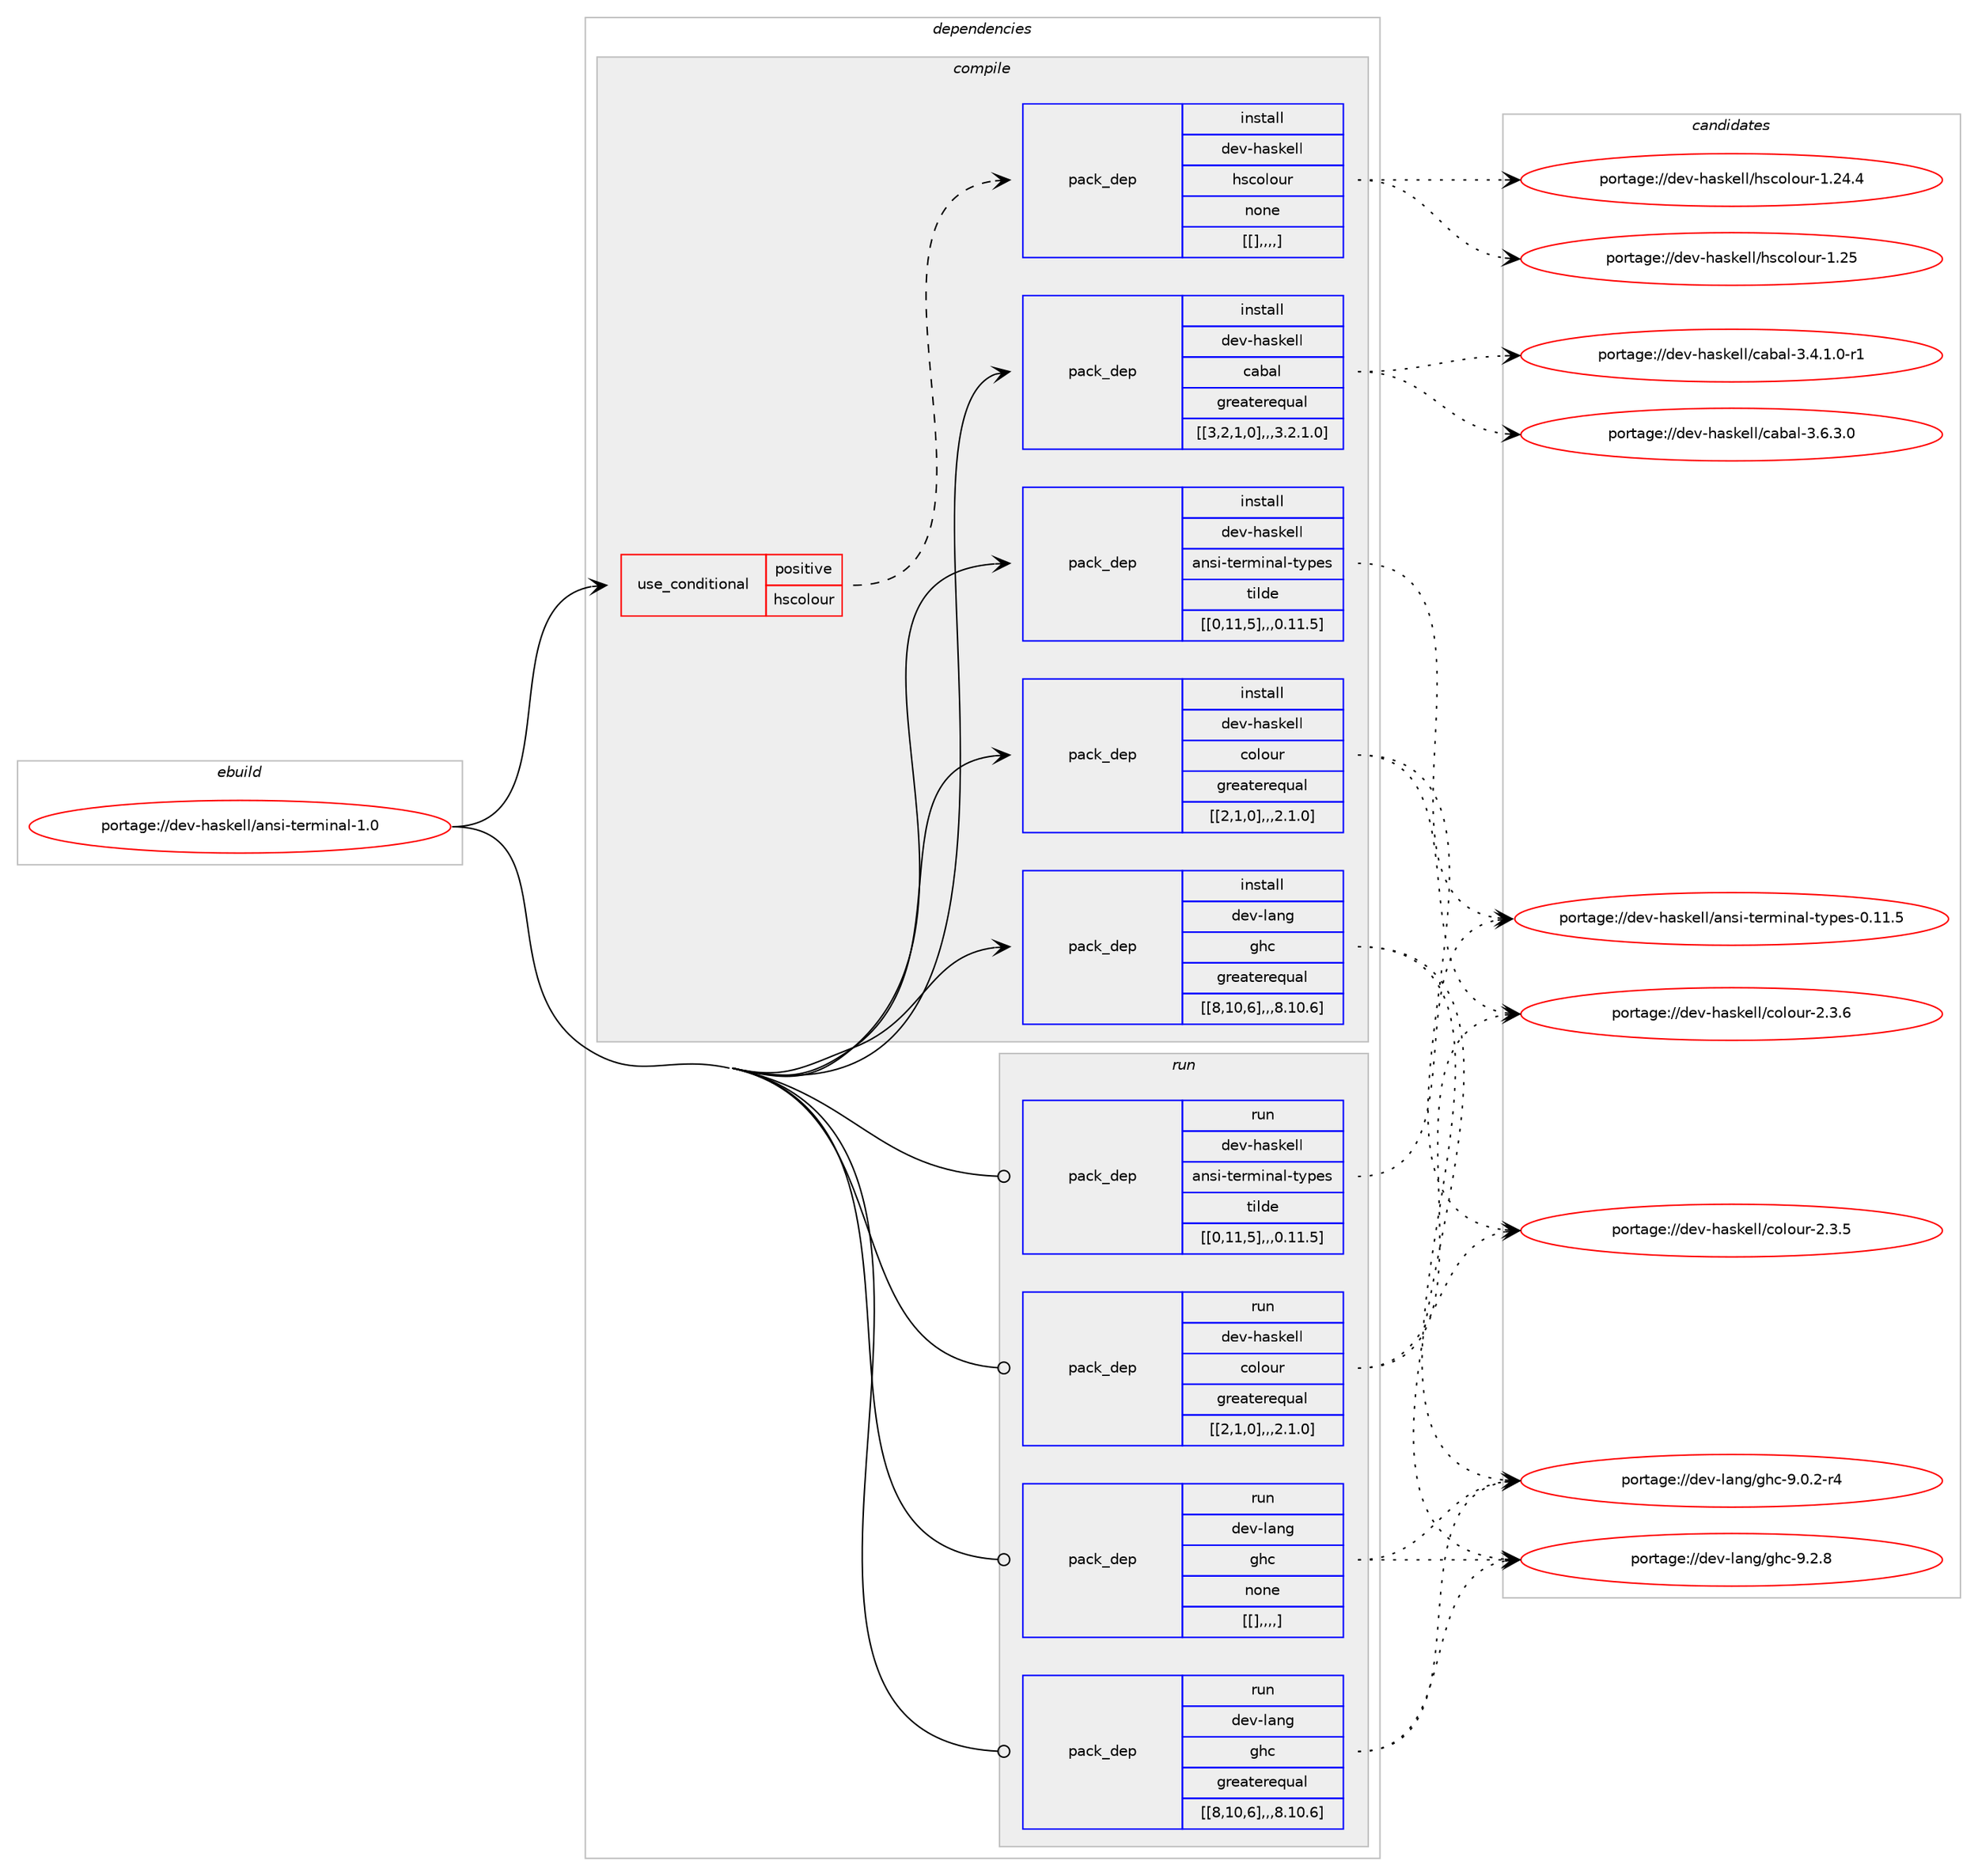 digraph prolog {

# *************
# Graph options
# *************

newrank=true;
concentrate=true;
compound=true;
graph [rankdir=LR,fontname=Helvetica,fontsize=10,ranksep=1.5];#, ranksep=2.5, nodesep=0.2];
edge  [arrowhead=vee];
node  [fontname=Helvetica,fontsize=10];

# **********
# The ebuild
# **********

subgraph cluster_leftcol {
color=gray;
label=<<i>ebuild</i>>;
id [label="portage://dev-haskell/ansi-terminal-1.0", color=red, width=4, href="../dev-haskell/ansi-terminal-1.0.svg"];
}

# ****************
# The dependencies
# ****************

subgraph cluster_midcol {
color=gray;
label=<<i>dependencies</i>>;
subgraph cluster_compile {
fillcolor="#eeeeee";
style=filled;
label=<<i>compile</i>>;
subgraph cond20450 {
dependency77090 [label=<<TABLE BORDER="0" CELLBORDER="1" CELLSPACING="0" CELLPADDING="4"><TR><TD ROWSPAN="3" CELLPADDING="10">use_conditional</TD></TR><TR><TD>positive</TD></TR><TR><TD>hscolour</TD></TR></TABLE>>, shape=none, color=red];
subgraph pack55685 {
dependency77091 [label=<<TABLE BORDER="0" CELLBORDER="1" CELLSPACING="0" CELLPADDING="4" WIDTH="220"><TR><TD ROWSPAN="6" CELLPADDING="30">pack_dep</TD></TR><TR><TD WIDTH="110">install</TD></TR><TR><TD>dev-haskell</TD></TR><TR><TD>hscolour</TD></TR><TR><TD>none</TD></TR><TR><TD>[[],,,,]</TD></TR></TABLE>>, shape=none, color=blue];
}
dependency77090:e -> dependency77091:w [weight=20,style="dashed",arrowhead="vee"];
}
id:e -> dependency77090:w [weight=20,style="solid",arrowhead="vee"];
subgraph pack55686 {
dependency77092 [label=<<TABLE BORDER="0" CELLBORDER="1" CELLSPACING="0" CELLPADDING="4" WIDTH="220"><TR><TD ROWSPAN="6" CELLPADDING="30">pack_dep</TD></TR><TR><TD WIDTH="110">install</TD></TR><TR><TD>dev-haskell</TD></TR><TR><TD>ansi-terminal-types</TD></TR><TR><TD>tilde</TD></TR><TR><TD>[[0,11,5],,,0.11.5]</TD></TR></TABLE>>, shape=none, color=blue];
}
id:e -> dependency77092:w [weight=20,style="solid",arrowhead="vee"];
subgraph pack55687 {
dependency77093 [label=<<TABLE BORDER="0" CELLBORDER="1" CELLSPACING="0" CELLPADDING="4" WIDTH="220"><TR><TD ROWSPAN="6" CELLPADDING="30">pack_dep</TD></TR><TR><TD WIDTH="110">install</TD></TR><TR><TD>dev-haskell</TD></TR><TR><TD>cabal</TD></TR><TR><TD>greaterequal</TD></TR><TR><TD>[[3,2,1,0],,,3.2.1.0]</TD></TR></TABLE>>, shape=none, color=blue];
}
id:e -> dependency77093:w [weight=20,style="solid",arrowhead="vee"];
subgraph pack55688 {
dependency77094 [label=<<TABLE BORDER="0" CELLBORDER="1" CELLSPACING="0" CELLPADDING="4" WIDTH="220"><TR><TD ROWSPAN="6" CELLPADDING="30">pack_dep</TD></TR><TR><TD WIDTH="110">install</TD></TR><TR><TD>dev-haskell</TD></TR><TR><TD>colour</TD></TR><TR><TD>greaterequal</TD></TR><TR><TD>[[2,1,0],,,2.1.0]</TD></TR></TABLE>>, shape=none, color=blue];
}
id:e -> dependency77094:w [weight=20,style="solid",arrowhead="vee"];
subgraph pack55689 {
dependency77095 [label=<<TABLE BORDER="0" CELLBORDER="1" CELLSPACING="0" CELLPADDING="4" WIDTH="220"><TR><TD ROWSPAN="6" CELLPADDING="30">pack_dep</TD></TR><TR><TD WIDTH="110">install</TD></TR><TR><TD>dev-lang</TD></TR><TR><TD>ghc</TD></TR><TR><TD>greaterequal</TD></TR><TR><TD>[[8,10,6],,,8.10.6]</TD></TR></TABLE>>, shape=none, color=blue];
}
id:e -> dependency77095:w [weight=20,style="solid",arrowhead="vee"];
}
subgraph cluster_compileandrun {
fillcolor="#eeeeee";
style=filled;
label=<<i>compile and run</i>>;
}
subgraph cluster_run {
fillcolor="#eeeeee";
style=filled;
label=<<i>run</i>>;
subgraph pack55690 {
dependency77096 [label=<<TABLE BORDER="0" CELLBORDER="1" CELLSPACING="0" CELLPADDING="4" WIDTH="220"><TR><TD ROWSPAN="6" CELLPADDING="30">pack_dep</TD></TR><TR><TD WIDTH="110">run</TD></TR><TR><TD>dev-haskell</TD></TR><TR><TD>ansi-terminal-types</TD></TR><TR><TD>tilde</TD></TR><TR><TD>[[0,11,5],,,0.11.5]</TD></TR></TABLE>>, shape=none, color=blue];
}
id:e -> dependency77096:w [weight=20,style="solid",arrowhead="odot"];
subgraph pack55691 {
dependency77097 [label=<<TABLE BORDER="0" CELLBORDER="1" CELLSPACING="0" CELLPADDING="4" WIDTH="220"><TR><TD ROWSPAN="6" CELLPADDING="30">pack_dep</TD></TR><TR><TD WIDTH="110">run</TD></TR><TR><TD>dev-haskell</TD></TR><TR><TD>colour</TD></TR><TR><TD>greaterequal</TD></TR><TR><TD>[[2,1,0],,,2.1.0]</TD></TR></TABLE>>, shape=none, color=blue];
}
id:e -> dependency77097:w [weight=20,style="solid",arrowhead="odot"];
subgraph pack55692 {
dependency77098 [label=<<TABLE BORDER="0" CELLBORDER="1" CELLSPACING="0" CELLPADDING="4" WIDTH="220"><TR><TD ROWSPAN="6" CELLPADDING="30">pack_dep</TD></TR><TR><TD WIDTH="110">run</TD></TR><TR><TD>dev-lang</TD></TR><TR><TD>ghc</TD></TR><TR><TD>greaterequal</TD></TR><TR><TD>[[8,10,6],,,8.10.6]</TD></TR></TABLE>>, shape=none, color=blue];
}
id:e -> dependency77098:w [weight=20,style="solid",arrowhead="odot"];
subgraph pack55693 {
dependency77099 [label=<<TABLE BORDER="0" CELLBORDER="1" CELLSPACING="0" CELLPADDING="4" WIDTH="220"><TR><TD ROWSPAN="6" CELLPADDING="30">pack_dep</TD></TR><TR><TD WIDTH="110">run</TD></TR><TR><TD>dev-lang</TD></TR><TR><TD>ghc</TD></TR><TR><TD>none</TD></TR><TR><TD>[[],,,,]</TD></TR></TABLE>>, shape=none, color=blue];
}
id:e -> dependency77099:w [weight=20,style="solid",arrowhead="odot"];
}
}

# **************
# The candidates
# **************

subgraph cluster_choices {
rank=same;
color=gray;
label=<<i>candidates</i>>;

subgraph choice55685 {
color=black;
nodesep=1;
choice100101118451049711510710110810847104115991111081111171144549465053 [label="portage://dev-haskell/hscolour-1.25", color=red, width=4,href="../dev-haskell/hscolour-1.25.svg"];
choice1001011184510497115107101108108471041159911110811111711445494650524652 [label="portage://dev-haskell/hscolour-1.24.4", color=red, width=4,href="../dev-haskell/hscolour-1.24.4.svg"];
dependency77091:e -> choice100101118451049711510710110810847104115991111081111171144549465053:w [style=dotted,weight="100"];
dependency77091:e -> choice1001011184510497115107101108108471041159911110811111711445494650524652:w [style=dotted,weight="100"];
}
subgraph choice55686 {
color=black;
nodesep=1;
choice1001011184510497115107101108108479711011510545116101114109105110971084511612111210111545484649494653 [label="portage://dev-haskell/ansi-terminal-types-0.11.5", color=red, width=4,href="../dev-haskell/ansi-terminal-types-0.11.5.svg"];
dependency77092:e -> choice1001011184510497115107101108108479711011510545116101114109105110971084511612111210111545484649494653:w [style=dotted,weight="100"];
}
subgraph choice55687 {
color=black;
nodesep=1;
choice100101118451049711510710110810847999798971084551465446514648 [label="portage://dev-haskell/cabal-3.6.3.0", color=red, width=4,href="../dev-haskell/cabal-3.6.3.0.svg"];
choice1001011184510497115107101108108479997989710845514652464946484511449 [label="portage://dev-haskell/cabal-3.4.1.0-r1", color=red, width=4,href="../dev-haskell/cabal-3.4.1.0-r1.svg"];
dependency77093:e -> choice100101118451049711510710110810847999798971084551465446514648:w [style=dotted,weight="100"];
dependency77093:e -> choice1001011184510497115107101108108479997989710845514652464946484511449:w [style=dotted,weight="100"];
}
subgraph choice55688 {
color=black;
nodesep=1;
choice10010111845104971151071011081084799111108111117114455046514654 [label="portage://dev-haskell/colour-2.3.6", color=red, width=4,href="../dev-haskell/colour-2.3.6.svg"];
choice10010111845104971151071011081084799111108111117114455046514653 [label="portage://dev-haskell/colour-2.3.5", color=red, width=4,href="../dev-haskell/colour-2.3.5.svg"];
dependency77094:e -> choice10010111845104971151071011081084799111108111117114455046514654:w [style=dotted,weight="100"];
dependency77094:e -> choice10010111845104971151071011081084799111108111117114455046514653:w [style=dotted,weight="100"];
}
subgraph choice55689 {
color=black;
nodesep=1;
choice10010111845108971101034710310499455746504656 [label="portage://dev-lang/ghc-9.2.8", color=red, width=4,href="../dev-lang/ghc-9.2.8.svg"];
choice100101118451089711010347103104994557464846504511452 [label="portage://dev-lang/ghc-9.0.2-r4", color=red, width=4,href="../dev-lang/ghc-9.0.2-r4.svg"];
dependency77095:e -> choice10010111845108971101034710310499455746504656:w [style=dotted,weight="100"];
dependency77095:e -> choice100101118451089711010347103104994557464846504511452:w [style=dotted,weight="100"];
}
subgraph choice55690 {
color=black;
nodesep=1;
choice1001011184510497115107101108108479711011510545116101114109105110971084511612111210111545484649494653 [label="portage://dev-haskell/ansi-terminal-types-0.11.5", color=red, width=4,href="../dev-haskell/ansi-terminal-types-0.11.5.svg"];
dependency77096:e -> choice1001011184510497115107101108108479711011510545116101114109105110971084511612111210111545484649494653:w [style=dotted,weight="100"];
}
subgraph choice55691 {
color=black;
nodesep=1;
choice10010111845104971151071011081084799111108111117114455046514654 [label="portage://dev-haskell/colour-2.3.6", color=red, width=4,href="../dev-haskell/colour-2.3.6.svg"];
choice10010111845104971151071011081084799111108111117114455046514653 [label="portage://dev-haskell/colour-2.3.5", color=red, width=4,href="../dev-haskell/colour-2.3.5.svg"];
dependency77097:e -> choice10010111845104971151071011081084799111108111117114455046514654:w [style=dotted,weight="100"];
dependency77097:e -> choice10010111845104971151071011081084799111108111117114455046514653:w [style=dotted,weight="100"];
}
subgraph choice55692 {
color=black;
nodesep=1;
choice10010111845108971101034710310499455746504656 [label="portage://dev-lang/ghc-9.2.8", color=red, width=4,href="../dev-lang/ghc-9.2.8.svg"];
choice100101118451089711010347103104994557464846504511452 [label="portage://dev-lang/ghc-9.0.2-r4", color=red, width=4,href="../dev-lang/ghc-9.0.2-r4.svg"];
dependency77098:e -> choice10010111845108971101034710310499455746504656:w [style=dotted,weight="100"];
dependency77098:e -> choice100101118451089711010347103104994557464846504511452:w [style=dotted,weight="100"];
}
subgraph choice55693 {
color=black;
nodesep=1;
choice10010111845108971101034710310499455746504656 [label="portage://dev-lang/ghc-9.2.8", color=red, width=4,href="../dev-lang/ghc-9.2.8.svg"];
choice100101118451089711010347103104994557464846504511452 [label="portage://dev-lang/ghc-9.0.2-r4", color=red, width=4,href="../dev-lang/ghc-9.0.2-r4.svg"];
dependency77099:e -> choice10010111845108971101034710310499455746504656:w [style=dotted,weight="100"];
dependency77099:e -> choice100101118451089711010347103104994557464846504511452:w [style=dotted,weight="100"];
}
}

}
